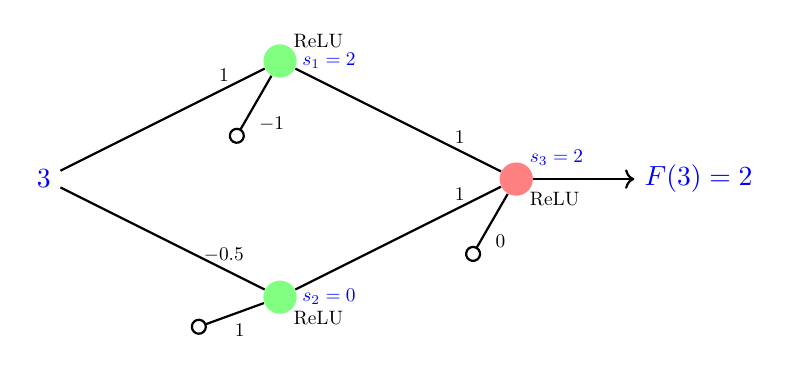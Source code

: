 % Figure after Kjell Magne Fauske
% http://www.texample.net/tikz/examples/neural-network/
\begin{tikzpicture}[scale=1.5]
   \def\layersep{2cm}
    \tikzstyle{every pin edge}=[thick]
    \tikzstyle{neuron}=[circle,fill=black!25,minimum size=12pt,inner sep=0pt]
    \tikzstyle{entree}=[];
    \tikzstyle{input neuron}=[neuron, fill=green!50];
    \tikzstyle{output neuron}=[neuron, fill=red!50];
    \tikzstyle{hidden neuron}=[neuron, fill=blue!50];
    \tikzstyle{annot} = [text width=4em, text centered]

% Entree
\node[entree,blue] (E) at (-\layersep,0) {$3$};

% Premiere couche
\node[input neuron] (I-1) at (0,1) {};
\node[input neuron] (I-2) at (0,-1) {};

\node[above right=0.8ex,scale=0.7] at (I-1) {ReLU};
\node[below right=0.8ex,scale=0.7] at (I-2) {ReLU};
\node[blue,right=1.3ex,scale=0.7] at (I-1) {$s_1=2$};
\node[blue,right=1.3ex,scale=0.7] at (I-2) {$s_2=0$};

%Seconde couche et sortie
\node[output neuron] (O) at (\layersep,0 cm) {};
\node[below right=0.8ex,scale=0.7] at (O) {ReLU};
\node[blue,above right=0.8ex,scale=0.7] at (O) {$s_3=2$};

% Arrete et poids
 \path[thick] (E) edge node[pos=0.8,above,scale=0.7]{$1$} (I-1) ;
\draw[-o,thick] (I-1) to node[midway,below right,scale=0.7]{$-1$} ++ (-120:0.8);

 \path[thick] (E) edge node[pos=0.8,above,scale=0.7]{$-0.5$} (I-2);
\draw[-o,thick] (I-2) to node[midway,below right,scale=0.7]{$1$} ++ (-160:0.8);

 \path[thick] (I-1) edge node[pos=0.8,above,scale=0.7]{$1$} (O);
 \path[thick] (I-2) edge node[pos=0.8,above,scale=0.7]{$1$}(O);
 \draw[-o,thick] (O) to node[midway,below right,scale=0.7]{$0$} ++ (-120:0.8) ;

% Sortie
 \draw[->,thick] (O)-- ++(1,0) node[right,blue]{$F(3)=2$};

\end{tikzpicture}  